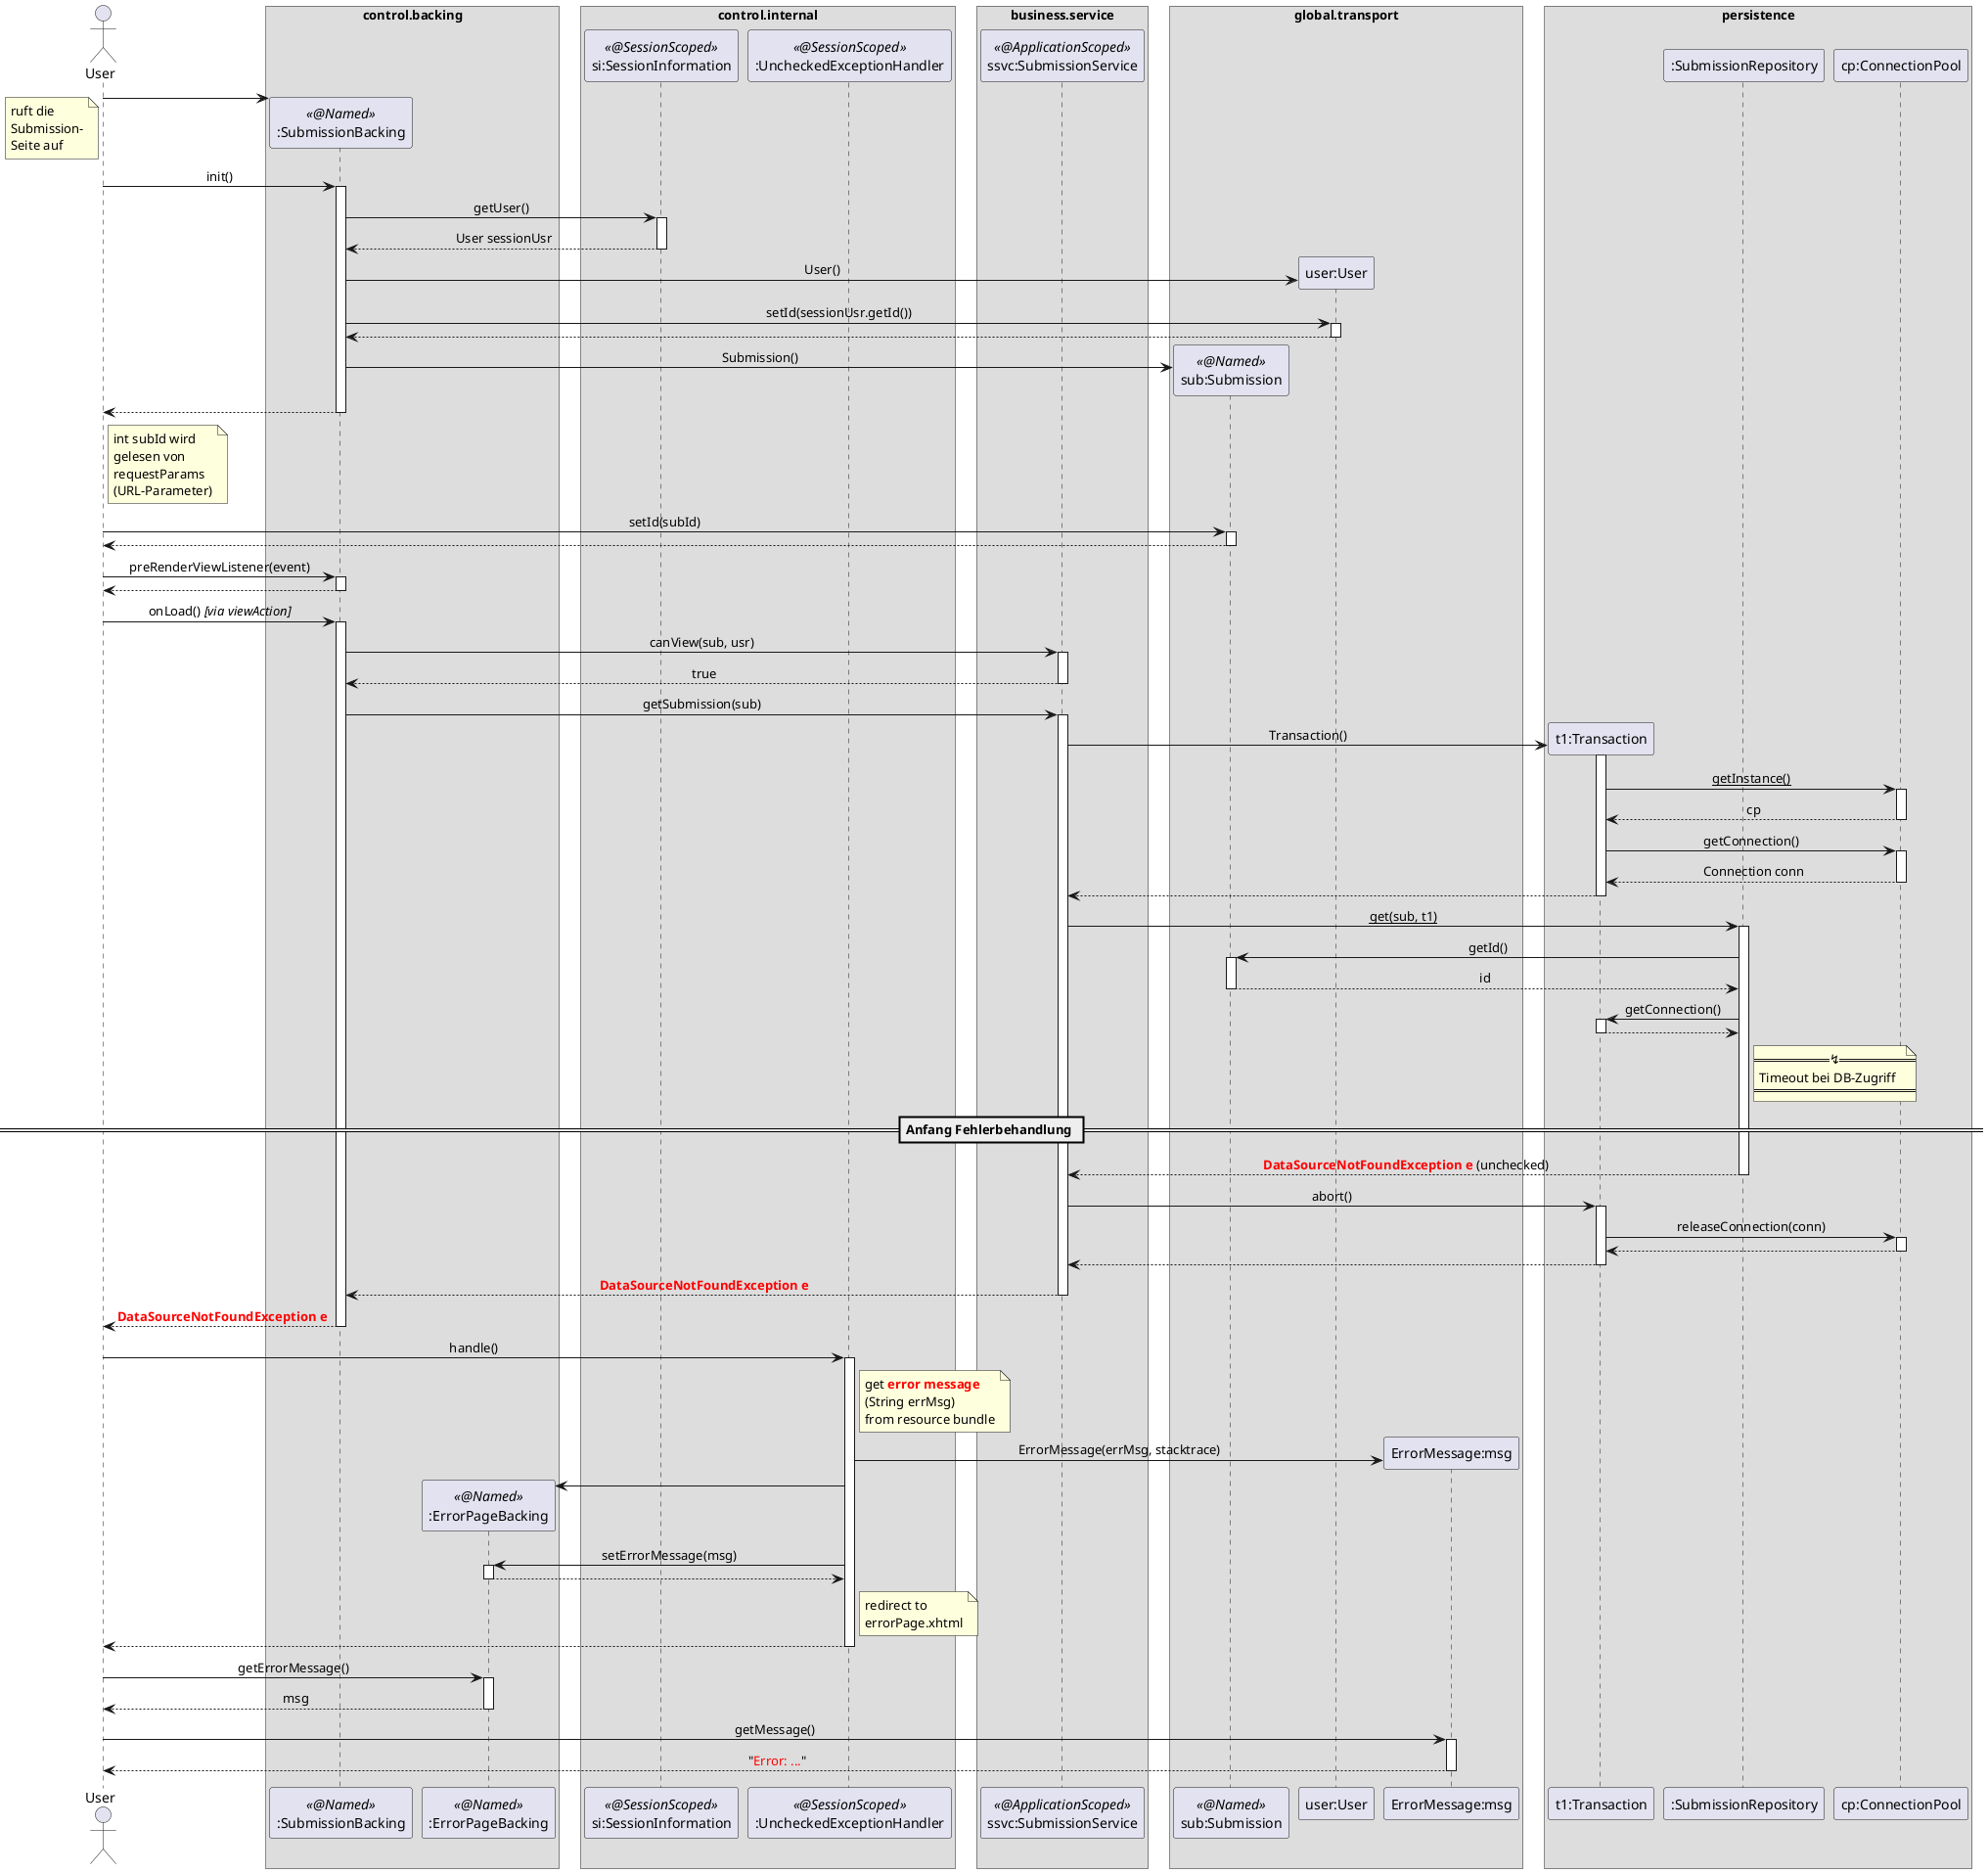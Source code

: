 @startuml
'https://plantuml.com/sequence-diagram

'!theme aws-orange
skinparam sequenceMessageAlign center
skinparam BoxPadding 10
'skinparam LifelineStrategy nosolid
'autonumber
'autoactivate on
'hide footbox

actor User as user

box "control.backing"
    participant ":SubmissionBacking" as sb << @Named >>
    participant ":ErrorPageBacking" as epb << @Named >>
end box
'box "???"
'    participant ":ResourceBundle" as rscBundle
'end box
box "control.internal"
    participant "si:SessionInformation" as si << @SessionScoped >>
    participant ":UncheckedExceptionHandler" as eh << @SessionScoped >>
end box
box "control.validation"
end box
box "business.service"
    participant "ssvc:SubmissionService" as ssvc << @ApplicationScoped >>
end box
box "global.transport"
    participant "sub:Submission" as sub << @Named >>
    participant "user:User" as usr
    participant "ErrorMessage:msg" as msg
end box
box persistence
    participant "t1:Transaction" as t1
    participant ":SubmissionRepository" as sr
    participant "cp:ConnectionPool" as cp
end box

create sb
user -> sb
note left
    ruft die
    Submission-
    Seite auf
end note
user -> sb : init()
activate sb
    sb -> si ++ : getUser()
    return User sessionUsr
    sb -> usr ** : User()
    sb -> usr ++ : setId(sessionUsr.getId())
    return
    sb -> sub ** : Submission()
return

note right of user
    int subId wird
    gelesen von
    requestParams
    (URL-Parameter)
end note
user -> sub ++ : setId(subId)
return

user -> sb ++ : preRenderViewListener(event)
return

user -> sb ++ : onLoad() //[via viewAction]//
    sb -> ssvc ++ : canView(sub, usr)
    return true

    sb -> ssvc : getSubmission(sub)
    activate ssvc
        ssvc -> t1 ** : Transaction()
        activate t1
            t1 -> cp : __getInstance()__
            activate cp
            return cp
            t1 -> cp : getConnection()
            activate cp
            return Connection conn
        return
        ssvc -> sr : __get(sub, t1)__
        activate sr
            sr -> sub : getId()
            activate sub
            return id
            sr -> t1 ++ : getConnection()
            return
        note right of sr
        == ↯ ==
        Timeout bei DB-Zugriff
        ====
        end note

== Anfang Fehlerbehandlung ==
        return <font color=red><b>DataSourceNotFoundException e</b></font> (unchecked)

        ssvc -> t1 ++ : abort()
            t1 -> cp ++ : releaseConnection(conn)
            return
        return

    return <font color=red><b>DataSourceNotFoundException e
return <font color=red><b>DataSourceNotFoundException e

user -> eh ++ : handle()
    note right of eh
    get <font color=red><b>error</b></font> <font color=red><b>message</b></font>
    (String errMsg)
    from resource bundle
    end note

    eh -> msg ** : ErrorMessage(errMsg, stacktrace)

    eh -> epb **
    eh -> epb ++ : setErrorMessage(msg)
    return

    note right of eh
    redirect to
    errorPage.xhtml
    end note

return

user -> epb ++ : getErrorMessage()
return msg
user -> msg ++ : getMessage()
return "<font color=red>Error: ...</font>"

'note left
'Die Ablehnung war
'nicht erfolgreich
'end note


@enduml